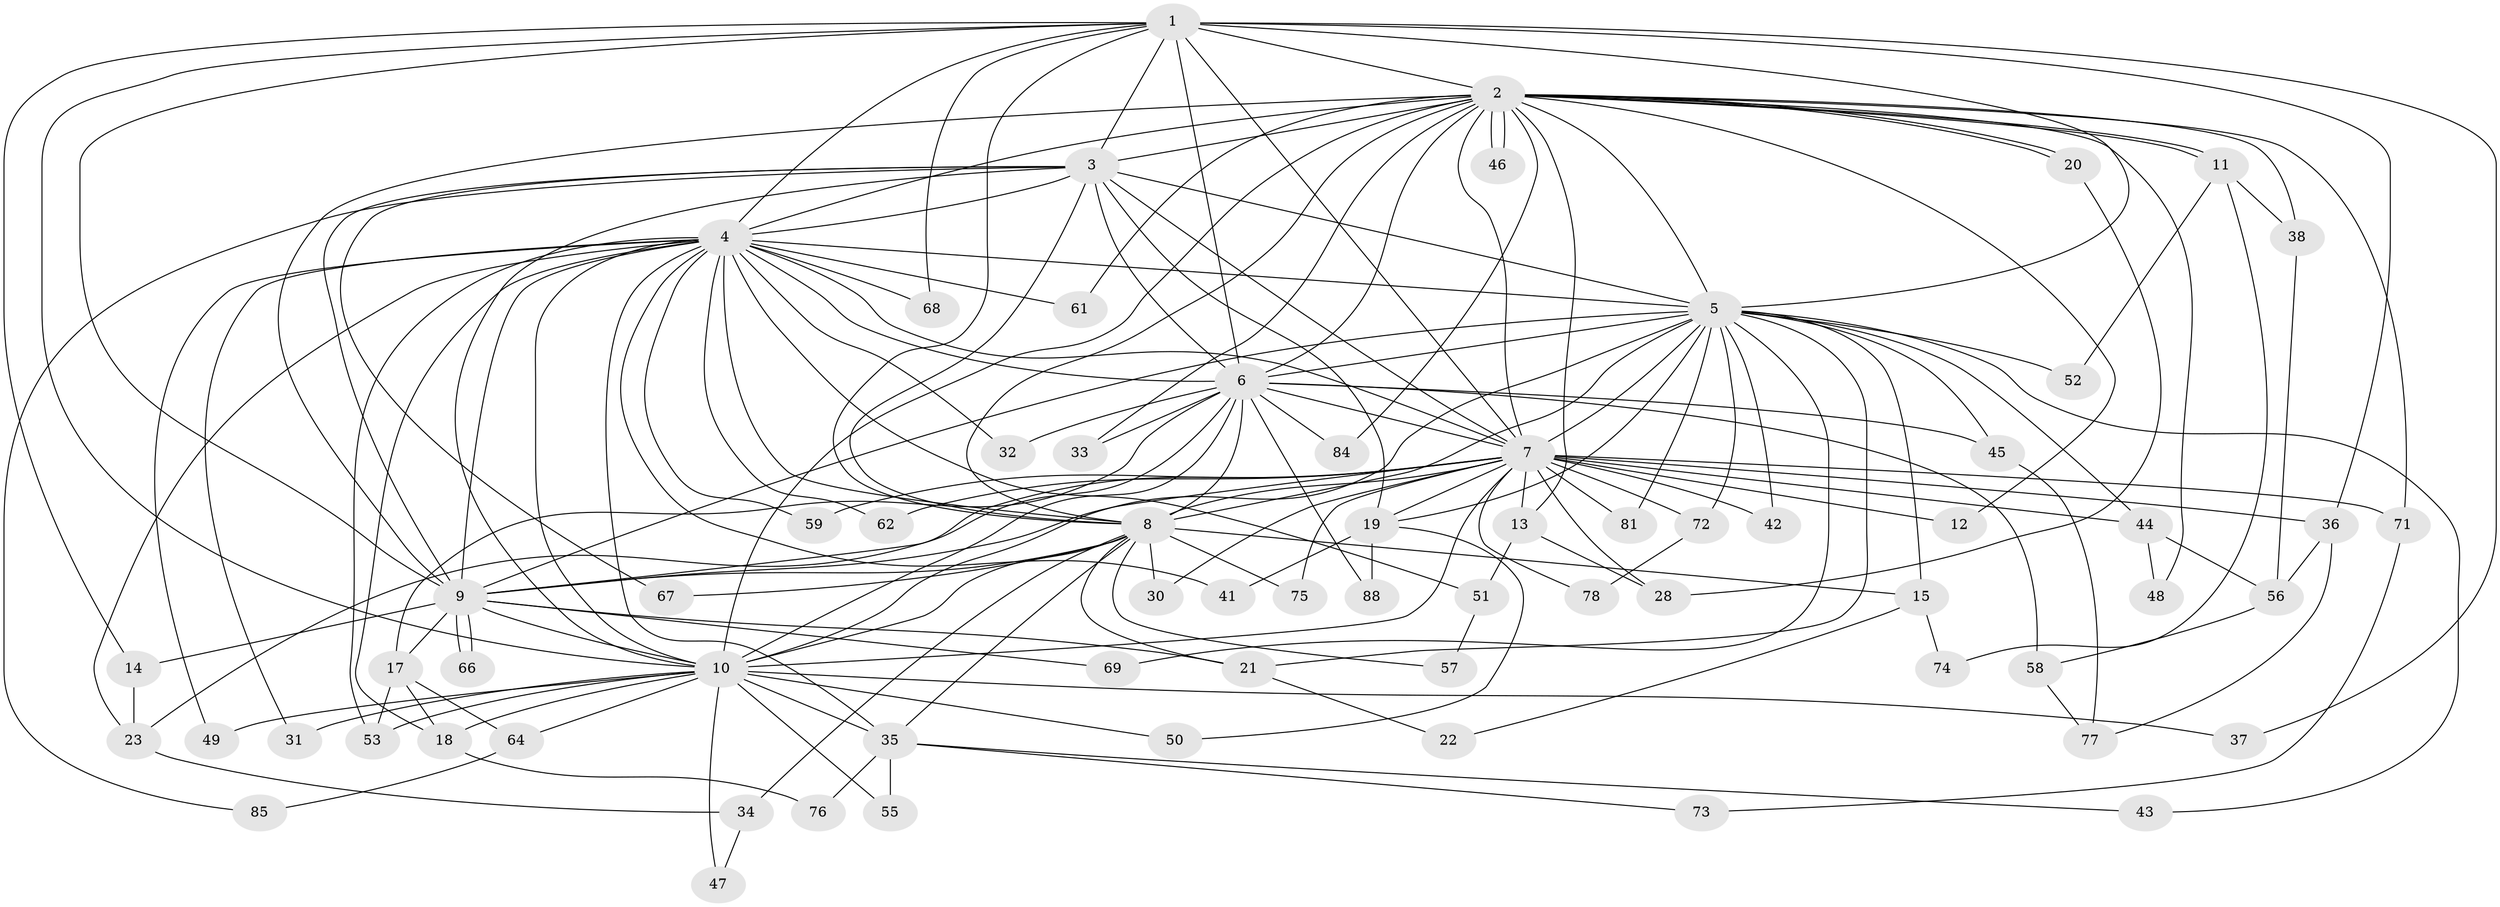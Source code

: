 // original degree distribution, {15: 0.011363636363636364, 25: 0.022727272727272728, 12: 0.011363636363636364, 20: 0.022727272727272728, 13: 0.011363636363636364, 29: 0.011363636363636364, 17: 0.011363636363636364, 16: 0.011363636363636364, 5: 0.03409090909090909, 2: 0.5340909090909091, 4: 0.07954545454545454, 3: 0.20454545454545456, 6: 0.022727272727272728, 7: 0.011363636363636364}
// Generated by graph-tools (version 1.1) at 2025/10/02/27/25 16:10:58]
// undirected, 69 vertices, 172 edges
graph export_dot {
graph [start="1"]
  node [color=gray90,style=filled];
  1 [super="+87"];
  2 [super="+86"];
  3 [super="+79"];
  4 [super="+82"];
  5 [super="+29"];
  6 [super="+16"];
  7 [super="+39"];
  8 [super="+27"];
  9 [super="+65"];
  10 [super="+26"];
  11;
  12;
  13;
  14;
  15;
  17 [super="+60"];
  18;
  19 [super="+24"];
  20;
  21 [super="+70"];
  22;
  23 [super="+25"];
  28 [super="+63"];
  30;
  31;
  32;
  33;
  34;
  35 [super="+40"];
  36 [super="+83"];
  37;
  38;
  41;
  42;
  43;
  44;
  45;
  46;
  47;
  48;
  49;
  50;
  51;
  52;
  53 [super="+54"];
  55;
  56 [super="+80"];
  57;
  58;
  59;
  61;
  62;
  64;
  66;
  67;
  68;
  69;
  71;
  72;
  73;
  74;
  75;
  76;
  77;
  78;
  81;
  84;
  85;
  88;
  1 -- 2;
  1 -- 3;
  1 -- 4;
  1 -- 5;
  1 -- 6 [weight=2];
  1 -- 7 [weight=2];
  1 -- 8;
  1 -- 9;
  1 -- 10;
  1 -- 14;
  1 -- 36;
  1 -- 37;
  1 -- 68;
  2 -- 3;
  2 -- 4;
  2 -- 5;
  2 -- 6;
  2 -- 7 [weight=2];
  2 -- 8;
  2 -- 9;
  2 -- 10 [weight=2];
  2 -- 11;
  2 -- 11;
  2 -- 12;
  2 -- 13;
  2 -- 20;
  2 -- 20;
  2 -- 33;
  2 -- 38;
  2 -- 46;
  2 -- 46;
  2 -- 48;
  2 -- 61;
  2 -- 71;
  2 -- 84;
  3 -- 4;
  3 -- 5;
  3 -- 6;
  3 -- 7;
  3 -- 8;
  3 -- 9;
  3 -- 10;
  3 -- 67;
  3 -- 85;
  3 -- 19;
  4 -- 5 [weight=2];
  4 -- 6;
  4 -- 7;
  4 -- 8 [weight=2];
  4 -- 9;
  4 -- 10;
  4 -- 18;
  4 -- 23 [weight=2];
  4 -- 31;
  4 -- 32;
  4 -- 35;
  4 -- 41;
  4 -- 49;
  4 -- 51;
  4 -- 53;
  4 -- 59;
  4 -- 61;
  4 -- 62;
  4 -- 68;
  5 -- 6;
  5 -- 7;
  5 -- 8;
  5 -- 9;
  5 -- 10;
  5 -- 15;
  5 -- 19;
  5 -- 21;
  5 -- 42;
  5 -- 43;
  5 -- 44;
  5 -- 45;
  5 -- 52;
  5 -- 72;
  5 -- 81;
  5 -- 69;
  6 -- 7;
  6 -- 8;
  6 -- 9;
  6 -- 10;
  6 -- 17;
  6 -- 58;
  6 -- 88;
  6 -- 32;
  6 -- 33;
  6 -- 84;
  6 -- 45;
  7 -- 8;
  7 -- 9 [weight=2];
  7 -- 10 [weight=2];
  7 -- 12;
  7 -- 13;
  7 -- 19 [weight=2];
  7 -- 23;
  7 -- 28;
  7 -- 30;
  7 -- 36;
  7 -- 42;
  7 -- 59;
  7 -- 62;
  7 -- 71;
  7 -- 72;
  7 -- 75;
  7 -- 78;
  7 -- 81;
  7 -- 44;
  8 -- 9;
  8 -- 10;
  8 -- 15;
  8 -- 21;
  8 -- 30;
  8 -- 34;
  8 -- 67;
  8 -- 75;
  8 -- 35;
  8 -- 57;
  9 -- 10;
  9 -- 14;
  9 -- 17;
  9 -- 66;
  9 -- 66;
  9 -- 69;
  9 -- 21;
  10 -- 18;
  10 -- 31;
  10 -- 35;
  10 -- 37;
  10 -- 47;
  10 -- 50;
  10 -- 55;
  10 -- 64;
  10 -- 49;
  10 -- 53;
  11 -- 38;
  11 -- 52;
  11 -- 74;
  13 -- 28;
  13 -- 51;
  14 -- 23;
  15 -- 22;
  15 -- 74;
  17 -- 53;
  17 -- 64;
  17 -- 18;
  18 -- 76;
  19 -- 41;
  19 -- 50;
  19 -- 88;
  20 -- 28;
  21 -- 22;
  23 -- 34;
  34 -- 47;
  35 -- 55;
  35 -- 73;
  35 -- 76;
  35 -- 43;
  36 -- 77;
  36 -- 56;
  38 -- 56;
  44 -- 48;
  44 -- 56;
  45 -- 77;
  51 -- 57;
  56 -- 58;
  58 -- 77;
  64 -- 85;
  71 -- 73;
  72 -- 78;
}
